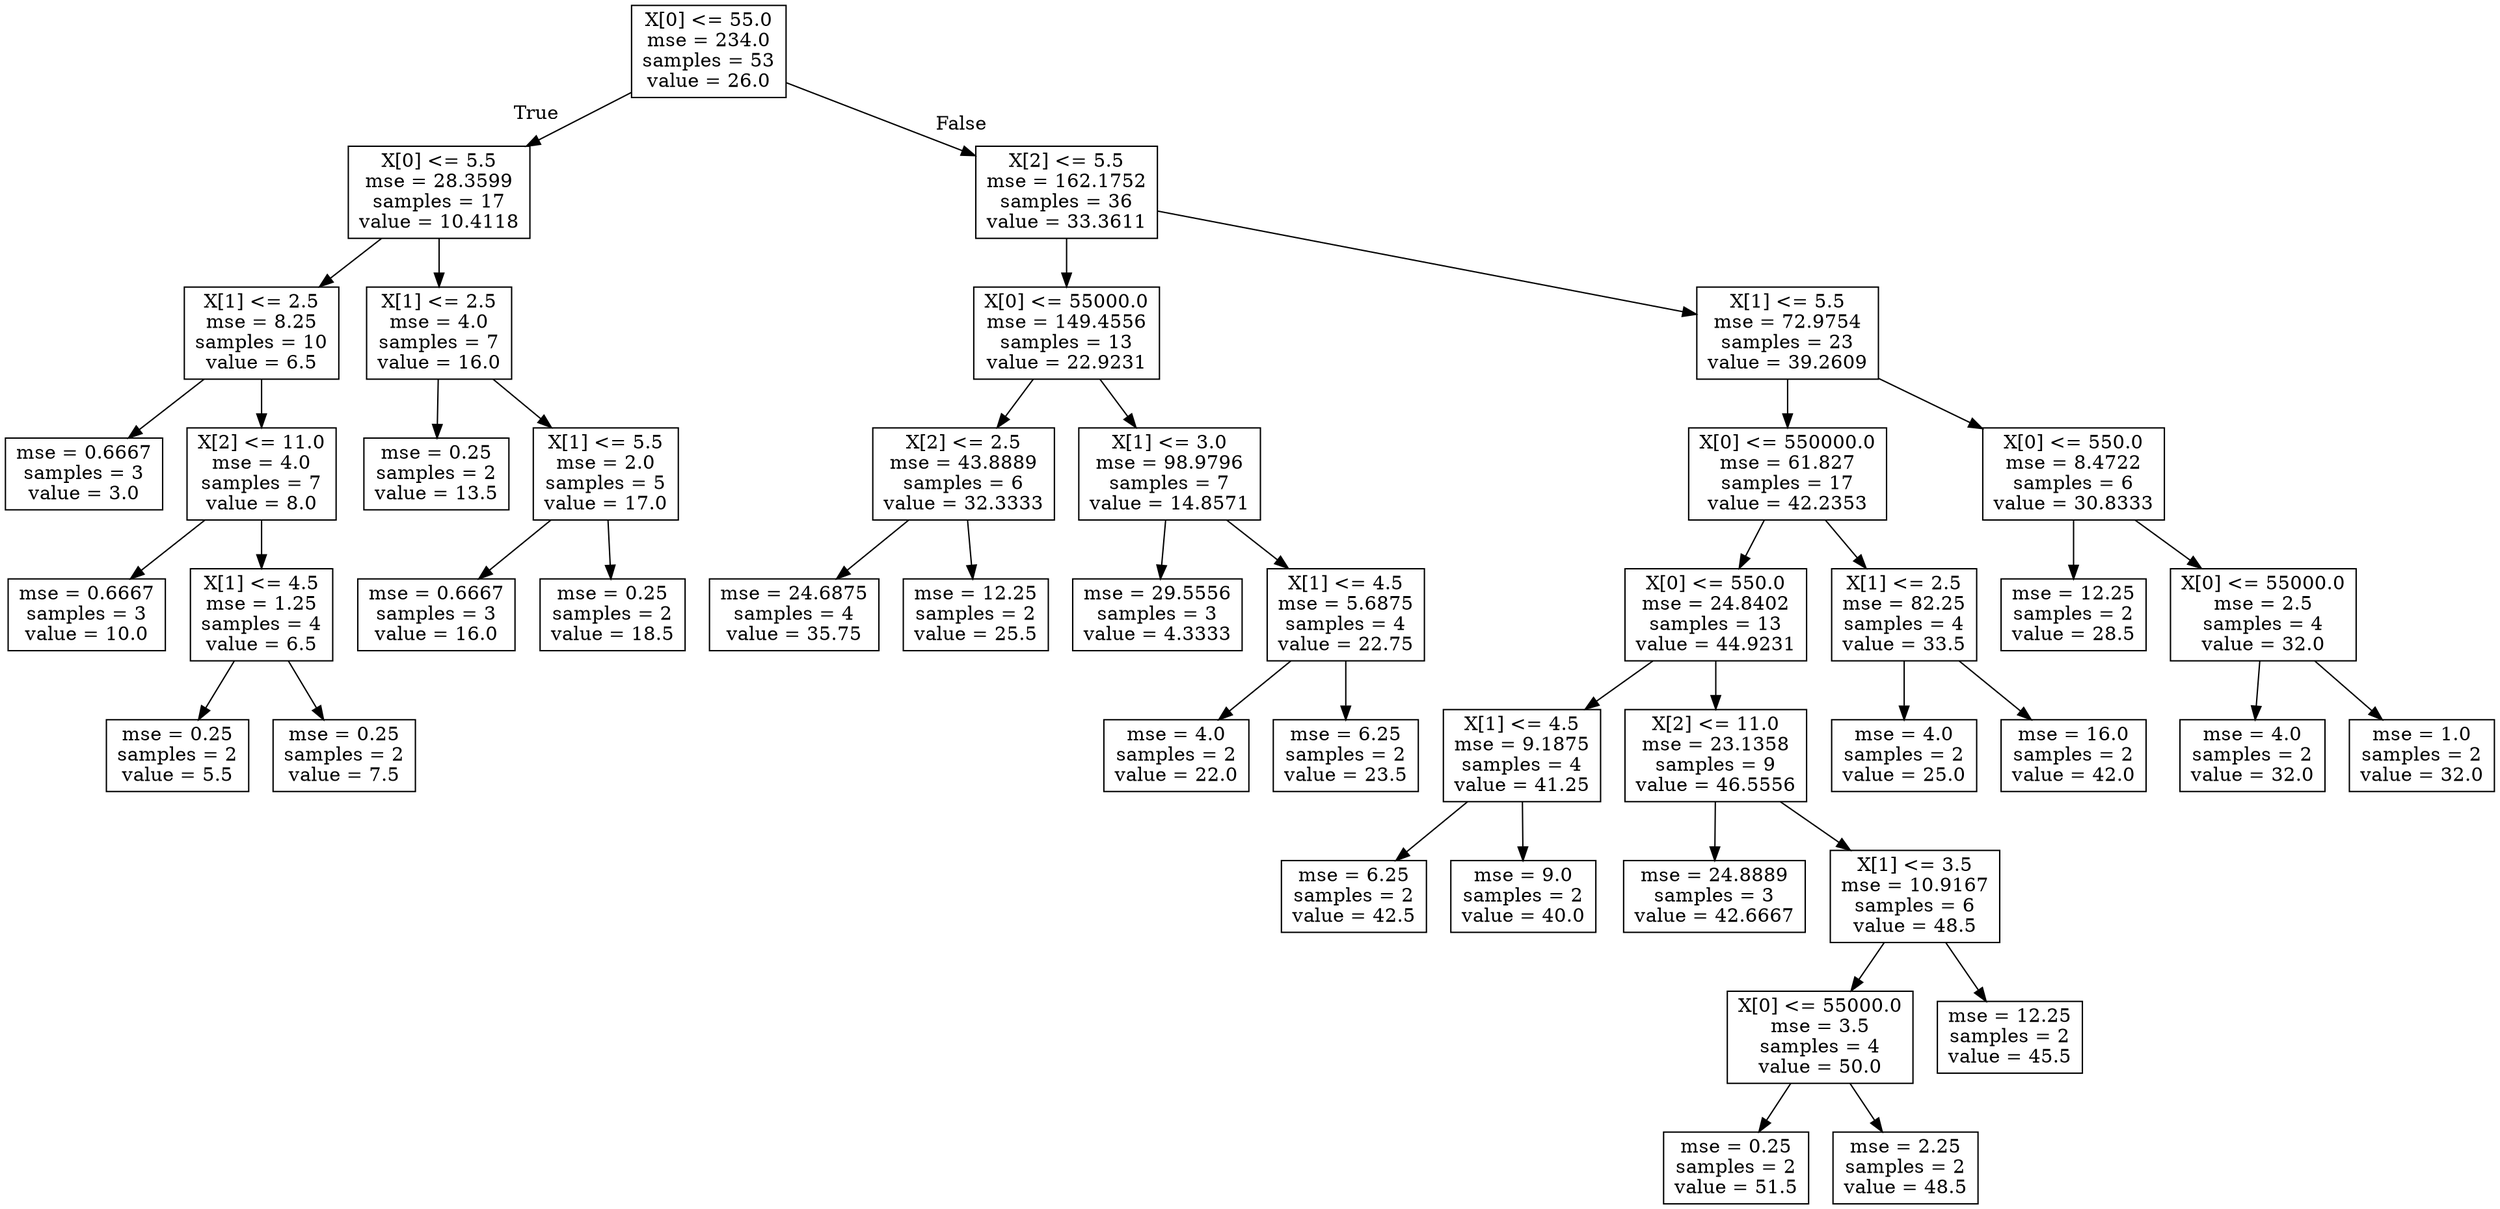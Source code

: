 digraph Tree {
node [shape=box] ;
0 [label="X[0] <= 55.0\nmse = 234.0\nsamples = 53\nvalue = 26.0"] ;
1 [label="X[0] <= 5.5\nmse = 28.3599\nsamples = 17\nvalue = 10.4118"] ;
0 -> 1 [labeldistance=2.5, labelangle=45, headlabel="True"] ;
2 [label="X[1] <= 2.5\nmse = 8.25\nsamples = 10\nvalue = 6.5"] ;
1 -> 2 ;
3 [label="mse = 0.6667\nsamples = 3\nvalue = 3.0"] ;
2 -> 3 ;
4 [label="X[2] <= 11.0\nmse = 4.0\nsamples = 7\nvalue = 8.0"] ;
2 -> 4 ;
5 [label="mse = 0.6667\nsamples = 3\nvalue = 10.0"] ;
4 -> 5 ;
6 [label="X[1] <= 4.5\nmse = 1.25\nsamples = 4\nvalue = 6.5"] ;
4 -> 6 ;
7 [label="mse = 0.25\nsamples = 2\nvalue = 5.5"] ;
6 -> 7 ;
8 [label="mse = 0.25\nsamples = 2\nvalue = 7.5"] ;
6 -> 8 ;
9 [label="X[1] <= 2.5\nmse = 4.0\nsamples = 7\nvalue = 16.0"] ;
1 -> 9 ;
10 [label="mse = 0.25\nsamples = 2\nvalue = 13.5"] ;
9 -> 10 ;
11 [label="X[1] <= 5.5\nmse = 2.0\nsamples = 5\nvalue = 17.0"] ;
9 -> 11 ;
12 [label="mse = 0.6667\nsamples = 3\nvalue = 16.0"] ;
11 -> 12 ;
13 [label="mse = 0.25\nsamples = 2\nvalue = 18.5"] ;
11 -> 13 ;
14 [label="X[2] <= 5.5\nmse = 162.1752\nsamples = 36\nvalue = 33.3611"] ;
0 -> 14 [labeldistance=2.5, labelangle=-45, headlabel="False"] ;
15 [label="X[0] <= 55000.0\nmse = 149.4556\nsamples = 13\nvalue = 22.9231"] ;
14 -> 15 ;
16 [label="X[2] <= 2.5\nmse = 43.8889\nsamples = 6\nvalue = 32.3333"] ;
15 -> 16 ;
17 [label="mse = 24.6875\nsamples = 4\nvalue = 35.75"] ;
16 -> 17 ;
18 [label="mse = 12.25\nsamples = 2\nvalue = 25.5"] ;
16 -> 18 ;
19 [label="X[1] <= 3.0\nmse = 98.9796\nsamples = 7\nvalue = 14.8571"] ;
15 -> 19 ;
20 [label="mse = 29.5556\nsamples = 3\nvalue = 4.3333"] ;
19 -> 20 ;
21 [label="X[1] <= 4.5\nmse = 5.6875\nsamples = 4\nvalue = 22.75"] ;
19 -> 21 ;
22 [label="mse = 4.0\nsamples = 2\nvalue = 22.0"] ;
21 -> 22 ;
23 [label="mse = 6.25\nsamples = 2\nvalue = 23.5"] ;
21 -> 23 ;
24 [label="X[1] <= 5.5\nmse = 72.9754\nsamples = 23\nvalue = 39.2609"] ;
14 -> 24 ;
25 [label="X[0] <= 550000.0\nmse = 61.827\nsamples = 17\nvalue = 42.2353"] ;
24 -> 25 ;
26 [label="X[0] <= 550.0\nmse = 24.8402\nsamples = 13\nvalue = 44.9231"] ;
25 -> 26 ;
27 [label="X[1] <= 4.5\nmse = 9.1875\nsamples = 4\nvalue = 41.25"] ;
26 -> 27 ;
28 [label="mse = 6.25\nsamples = 2\nvalue = 42.5"] ;
27 -> 28 ;
29 [label="mse = 9.0\nsamples = 2\nvalue = 40.0"] ;
27 -> 29 ;
30 [label="X[2] <= 11.0\nmse = 23.1358\nsamples = 9\nvalue = 46.5556"] ;
26 -> 30 ;
31 [label="mse = 24.8889\nsamples = 3\nvalue = 42.6667"] ;
30 -> 31 ;
32 [label="X[1] <= 3.5\nmse = 10.9167\nsamples = 6\nvalue = 48.5"] ;
30 -> 32 ;
33 [label="X[0] <= 55000.0\nmse = 3.5\nsamples = 4\nvalue = 50.0"] ;
32 -> 33 ;
34 [label="mse = 0.25\nsamples = 2\nvalue = 51.5"] ;
33 -> 34 ;
35 [label="mse = 2.25\nsamples = 2\nvalue = 48.5"] ;
33 -> 35 ;
36 [label="mse = 12.25\nsamples = 2\nvalue = 45.5"] ;
32 -> 36 ;
37 [label="X[1] <= 2.5\nmse = 82.25\nsamples = 4\nvalue = 33.5"] ;
25 -> 37 ;
38 [label="mse = 4.0\nsamples = 2\nvalue = 25.0"] ;
37 -> 38 ;
39 [label="mse = 16.0\nsamples = 2\nvalue = 42.0"] ;
37 -> 39 ;
40 [label="X[0] <= 550.0\nmse = 8.4722\nsamples = 6\nvalue = 30.8333"] ;
24 -> 40 ;
41 [label="mse = 12.25\nsamples = 2\nvalue = 28.5"] ;
40 -> 41 ;
42 [label="X[0] <= 55000.0\nmse = 2.5\nsamples = 4\nvalue = 32.0"] ;
40 -> 42 ;
43 [label="mse = 4.0\nsamples = 2\nvalue = 32.0"] ;
42 -> 43 ;
44 [label="mse = 1.0\nsamples = 2\nvalue = 32.0"] ;
42 -> 44 ;
}